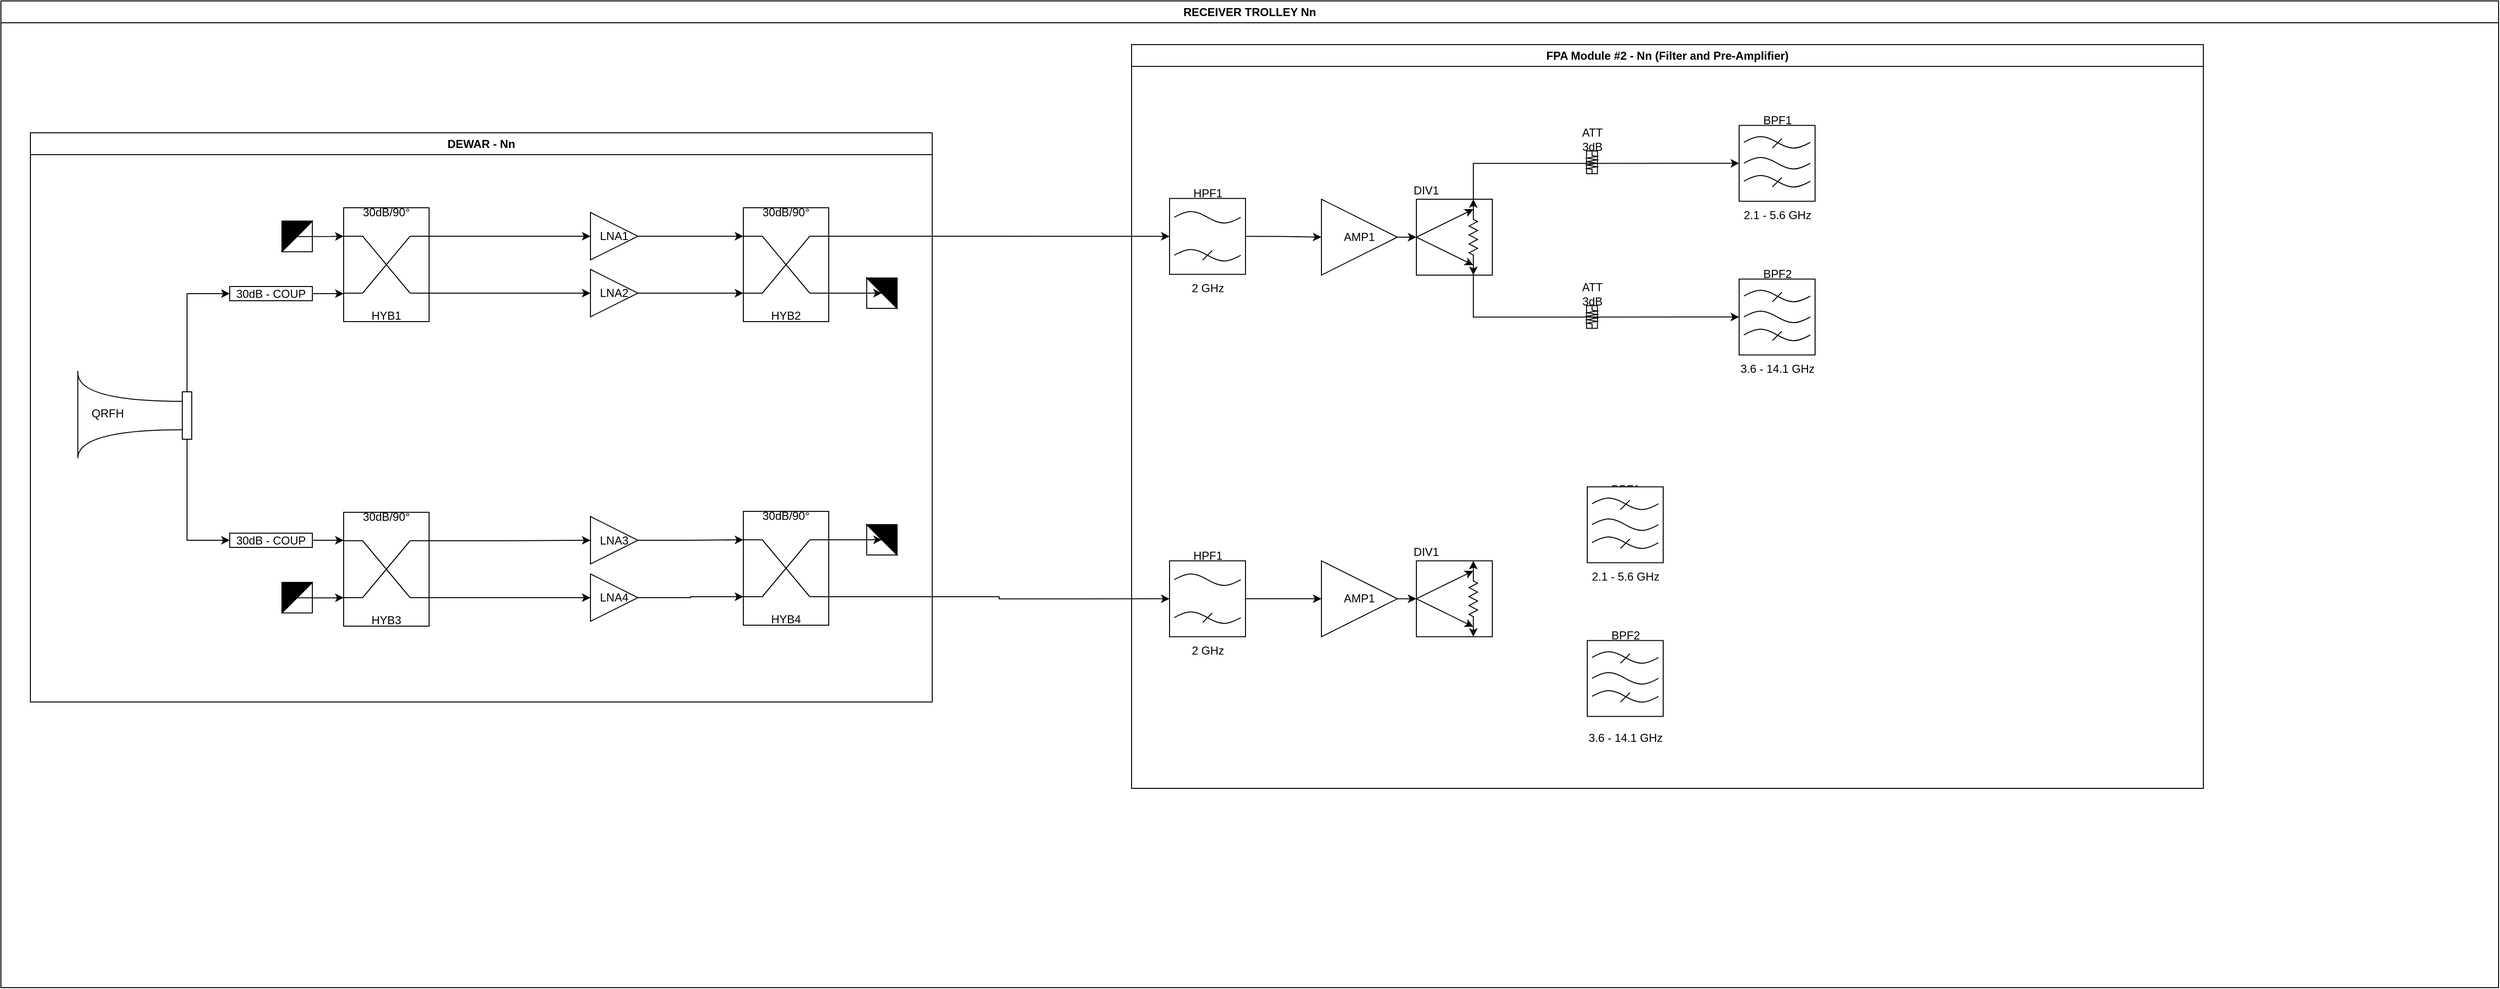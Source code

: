 <mxfile version="28.0.7">
  <diagram name="Page-1" id="T6l5kbxst5cVdcprUycA">
    <mxGraphModel dx="161" dy="920" grid="1" gridSize="10" guides="1" tooltips="1" connect="1" arrows="1" fold="1" page="1" pageScale="1" pageWidth="1169" pageHeight="827" math="0" shadow="0">
      <root>
        <mxCell id="0" />
        <mxCell id="1" parent="0" />
        <mxCell id="nS1J4kpDqC1TfYwu3his-2" value="RECEIVER TROLLEY Nn" style="swimlane;whiteSpace=wrap;html=1;" parent="1" vertex="1">
          <mxGeometry x="1169" width="2631" height="1040" as="geometry" />
        </mxCell>
        <mxCell id="nS1J4kpDqC1TfYwu3his-3" value="DEWAR - Nn" style="swimlane;whiteSpace=wrap;html=1;" parent="nS1J4kpDqC1TfYwu3his-2" vertex="1">
          <mxGeometry x="31" y="139" width="950" height="600" as="geometry" />
        </mxCell>
        <mxCell id="nS1J4kpDqC1TfYwu3his-14" value="" style="group" parent="nS1J4kpDqC1TfYwu3his-3" vertex="1" connectable="0">
          <mxGeometry x="50" y="251" width="120" height="92.0" as="geometry" />
        </mxCell>
        <mxCell id="nS1J4kpDqC1TfYwu3his-5" value="" style="endArrow=none;html=1;rounded=0;edgeStyle=orthogonalEdgeStyle;curved=1;" parent="nS1J4kpDqC1TfYwu3his-14" edge="1">
          <mxGeometry width="50" height="50" relative="1" as="geometry">
            <mxPoint x="110" y="32" as="sourcePoint" />
            <mxPoint y="2" as="targetPoint" />
            <Array as="points">
              <mxPoint y="32" />
            </Array>
          </mxGeometry>
        </mxCell>
        <mxCell id="nS1J4kpDqC1TfYwu3his-9" value="" style="endArrow=none;html=1;rounded=0;edgeStyle=orthogonalEdgeStyle;curved=1;" parent="nS1J4kpDqC1TfYwu3his-14" edge="1">
          <mxGeometry width="50" height="50" relative="1" as="geometry">
            <mxPoint x="110.0" y="62.0" as="sourcePoint" />
            <mxPoint x="4.547e-13" y="92.0" as="targetPoint" />
            <Array as="points">
              <mxPoint x="4.547e-13" y="62.0" />
            </Array>
          </mxGeometry>
        </mxCell>
        <mxCell id="nS1J4kpDqC1TfYwu3his-8" value="" style="rounded=0;whiteSpace=wrap;html=1;" parent="nS1J4kpDqC1TfYwu3his-14" vertex="1">
          <mxGeometry x="110" y="22" width="10" height="50" as="geometry" />
        </mxCell>
        <mxCell id="nS1J4kpDqC1TfYwu3his-7" value="QRFH" style="text;html=1;align=center;verticalAlign=middle;resizable=0;points=[];autosize=1;strokeColor=none;fillColor=none;" parent="nS1J4kpDqC1TfYwu3his-14" vertex="1">
          <mxGeometry x="1" y="30" width="60" height="30" as="geometry" />
        </mxCell>
        <mxCell id="nS1J4kpDqC1TfYwu3his-10" value="" style="endArrow=none;html=1;rounded=0;" parent="nS1J4kpDqC1TfYwu3his-14" edge="1">
          <mxGeometry width="50" height="50" relative="1" as="geometry">
            <mxPoint y="90" as="sourcePoint" />
            <mxPoint as="targetPoint" />
          </mxGeometry>
        </mxCell>
        <mxCell id="nS1J4kpDqC1TfYwu3his-166" style="edgeStyle=orthogonalEdgeStyle;rounded=0;orthogonalLoop=1;jettySize=auto;html=1;exitX=1;exitY=0.5;exitDx=0;exitDy=0;entryX=0;entryY=0.75;entryDx=0;entryDy=0;" parent="nS1J4kpDqC1TfYwu3his-3" source="nS1J4kpDqC1TfYwu3his-71" target="nS1J4kpDqC1TfYwu3his-140" edge="1">
          <mxGeometry relative="1" as="geometry" />
        </mxCell>
        <mxCell id="nS1J4kpDqC1TfYwu3his-71" value="&lt;div&gt;30dB - COUP&lt;/div&gt;" style="rounded=0;whiteSpace=wrap;html=1;" parent="nS1J4kpDqC1TfYwu3his-3" vertex="1">
          <mxGeometry x="210" y="162" width="87" height="15" as="geometry" />
        </mxCell>
        <mxCell id="nS1J4kpDqC1TfYwu3his-168" style="edgeStyle=orthogonalEdgeStyle;rounded=0;orthogonalLoop=1;jettySize=auto;html=1;exitX=1;exitY=0.5;exitDx=0;exitDy=0;entryX=0;entryY=0.25;entryDx=0;entryDy=0;" parent="nS1J4kpDqC1TfYwu3his-3" source="nS1J4kpDqC1TfYwu3his-149" target="nS1J4kpDqC1TfYwu3his-153" edge="1">
          <mxGeometry relative="1" as="geometry" />
        </mxCell>
        <mxCell id="nS1J4kpDqC1TfYwu3his-149" value="&lt;div&gt;30dB - COUP&lt;/div&gt;" style="rounded=0;whiteSpace=wrap;html=1;" parent="nS1J4kpDqC1TfYwu3his-3" vertex="1">
          <mxGeometry x="210" y="422" width="87" height="15" as="geometry" />
        </mxCell>
        <mxCell id="nS1J4kpDqC1TfYwu3his-139" value="" style="group" parent="nS1J4kpDqC1TfYwu3his-3" vertex="1" connectable="0">
          <mxGeometry x="330" y="79" width="90" height="120" as="geometry" />
        </mxCell>
        <mxCell id="nS1J4kpDqC1TfYwu3his-140" value="" style="rounded=0;whiteSpace=wrap;html=1;" parent="nS1J4kpDqC1TfYwu3his-139" vertex="1">
          <mxGeometry width="90" height="120" as="geometry" />
        </mxCell>
        <mxCell id="nS1J4kpDqC1TfYwu3his-141" value="HYB1" style="text;html=1;align=center;verticalAlign=middle;whiteSpace=wrap;rounded=0;" parent="nS1J4kpDqC1TfYwu3his-139" vertex="1">
          <mxGeometry x="15" y="109" width="60" height="10" as="geometry" />
        </mxCell>
        <mxCell id="nS1J4kpDqC1TfYwu3his-142" value="30dB/90°" style="text;html=1;align=center;verticalAlign=middle;whiteSpace=wrap;rounded=0;" parent="nS1J4kpDqC1TfYwu3his-139" vertex="1">
          <mxGeometry x="15" width="60" height="10" as="geometry" />
        </mxCell>
        <mxCell id="nS1J4kpDqC1TfYwu3his-143" value="" style="endArrow=none;html=1;rounded=0;entryX=1;entryY=0.25;entryDx=0;entryDy=0;exitX=0.778;exitY=0.25;exitDx=0;exitDy=0;exitPerimeter=0;" parent="nS1J4kpDqC1TfYwu3his-139" source="nS1J4kpDqC1TfYwu3his-140" target="nS1J4kpDqC1TfYwu3his-140" edge="1">
          <mxGeometry width="50" height="50" relative="1" as="geometry">
            <mxPoint x="10" y="130" as="sourcePoint" />
            <mxPoint x="60" y="80" as="targetPoint" />
          </mxGeometry>
        </mxCell>
        <mxCell id="nS1J4kpDqC1TfYwu3his-144" value="" style="endArrow=none;html=1;rounded=0;entryX=1;entryY=0.25;entryDx=0;entryDy=0;exitX=0.778;exitY=0.25;exitDx=0;exitDy=0;exitPerimeter=0;" parent="nS1J4kpDqC1TfYwu3his-139" edge="1">
          <mxGeometry width="50" height="50" relative="1" as="geometry">
            <mxPoint y="90" as="sourcePoint" />
            <mxPoint x="20" y="90" as="targetPoint" />
          </mxGeometry>
        </mxCell>
        <mxCell id="nS1J4kpDqC1TfYwu3his-145" value="" style="endArrow=none;html=1;rounded=0;entryX=1;entryY=0.25;entryDx=0;entryDy=0;exitX=0.778;exitY=0.25;exitDx=0;exitDy=0;exitPerimeter=0;" parent="nS1J4kpDqC1TfYwu3his-139" edge="1">
          <mxGeometry width="50" height="50" relative="1" as="geometry">
            <mxPoint x="70" y="90" as="sourcePoint" />
            <mxPoint x="90" y="90" as="targetPoint" />
          </mxGeometry>
        </mxCell>
        <mxCell id="nS1J4kpDqC1TfYwu3his-146" value="" style="endArrow=none;html=1;rounded=0;entryX=1;entryY=0.25;entryDx=0;entryDy=0;exitX=0.778;exitY=0.25;exitDx=0;exitDy=0;exitPerimeter=0;" parent="nS1J4kpDqC1TfYwu3his-139" edge="1">
          <mxGeometry width="50" height="50" relative="1" as="geometry">
            <mxPoint y="30" as="sourcePoint" />
            <mxPoint x="20" y="30" as="targetPoint" />
          </mxGeometry>
        </mxCell>
        <mxCell id="nS1J4kpDqC1TfYwu3his-147" value="" style="endArrow=none;html=1;rounded=0;" parent="nS1J4kpDqC1TfYwu3his-139" edge="1">
          <mxGeometry width="50" height="50" relative="1" as="geometry">
            <mxPoint x="20" y="90" as="sourcePoint" />
            <mxPoint x="70" y="30" as="targetPoint" />
          </mxGeometry>
        </mxCell>
        <mxCell id="nS1J4kpDqC1TfYwu3his-148" value="" style="endArrow=none;html=1;rounded=0;" parent="nS1J4kpDqC1TfYwu3his-139" edge="1">
          <mxGeometry width="50" height="50" relative="1" as="geometry">
            <mxPoint x="70" y="90" as="sourcePoint" />
            <mxPoint x="20" y="30" as="targetPoint" />
          </mxGeometry>
        </mxCell>
        <mxCell id="nS1J4kpDqC1TfYwu3his-152" value="" style="group" parent="nS1J4kpDqC1TfYwu3his-3" vertex="1" connectable="0">
          <mxGeometry x="330" y="400" width="90" height="120" as="geometry" />
        </mxCell>
        <mxCell id="nS1J4kpDqC1TfYwu3his-153" value="" style="rounded=0;whiteSpace=wrap;html=1;" parent="nS1J4kpDqC1TfYwu3his-152" vertex="1">
          <mxGeometry width="90" height="120" as="geometry" />
        </mxCell>
        <mxCell id="nS1J4kpDqC1TfYwu3his-154" value="HYB3" style="text;html=1;align=center;verticalAlign=middle;whiteSpace=wrap;rounded=0;" parent="nS1J4kpDqC1TfYwu3his-152" vertex="1">
          <mxGeometry x="15" y="109" width="60" height="10" as="geometry" />
        </mxCell>
        <mxCell id="nS1J4kpDqC1TfYwu3his-155" value="30dB/90°" style="text;html=1;align=center;verticalAlign=middle;whiteSpace=wrap;rounded=0;" parent="nS1J4kpDqC1TfYwu3his-152" vertex="1">
          <mxGeometry x="15" width="60" height="10" as="geometry" />
        </mxCell>
        <mxCell id="nS1J4kpDqC1TfYwu3his-156" value="" style="endArrow=none;html=1;rounded=0;entryX=1;entryY=0.25;entryDx=0;entryDy=0;exitX=0.778;exitY=0.25;exitDx=0;exitDy=0;exitPerimeter=0;" parent="nS1J4kpDqC1TfYwu3his-152" source="nS1J4kpDqC1TfYwu3his-153" target="nS1J4kpDqC1TfYwu3his-153" edge="1">
          <mxGeometry width="50" height="50" relative="1" as="geometry">
            <mxPoint x="10" y="130" as="sourcePoint" />
            <mxPoint x="60" y="80" as="targetPoint" />
          </mxGeometry>
        </mxCell>
        <mxCell id="nS1J4kpDqC1TfYwu3his-157" value="" style="endArrow=none;html=1;rounded=0;entryX=1;entryY=0.25;entryDx=0;entryDy=0;exitX=0.778;exitY=0.25;exitDx=0;exitDy=0;exitPerimeter=0;" parent="nS1J4kpDqC1TfYwu3his-152" edge="1">
          <mxGeometry width="50" height="50" relative="1" as="geometry">
            <mxPoint y="90" as="sourcePoint" />
            <mxPoint x="20" y="90" as="targetPoint" />
          </mxGeometry>
        </mxCell>
        <mxCell id="nS1J4kpDqC1TfYwu3his-158" value="" style="endArrow=none;html=1;rounded=0;entryX=1;entryY=0.25;entryDx=0;entryDy=0;exitX=0.778;exitY=0.25;exitDx=0;exitDy=0;exitPerimeter=0;" parent="nS1J4kpDqC1TfYwu3his-152" edge="1">
          <mxGeometry width="50" height="50" relative="1" as="geometry">
            <mxPoint x="70" y="90" as="sourcePoint" />
            <mxPoint x="90" y="90" as="targetPoint" />
          </mxGeometry>
        </mxCell>
        <mxCell id="nS1J4kpDqC1TfYwu3his-159" value="" style="endArrow=none;html=1;rounded=0;entryX=1;entryY=0.25;entryDx=0;entryDy=0;exitX=0.778;exitY=0.25;exitDx=0;exitDy=0;exitPerimeter=0;" parent="nS1J4kpDqC1TfYwu3his-152" edge="1">
          <mxGeometry width="50" height="50" relative="1" as="geometry">
            <mxPoint y="30" as="sourcePoint" />
            <mxPoint x="20" y="30" as="targetPoint" />
          </mxGeometry>
        </mxCell>
        <mxCell id="nS1J4kpDqC1TfYwu3his-160" value="" style="endArrow=none;html=1;rounded=0;" parent="nS1J4kpDqC1TfYwu3his-152" edge="1">
          <mxGeometry width="50" height="50" relative="1" as="geometry">
            <mxPoint x="20" y="90" as="sourcePoint" />
            <mxPoint x="70" y="30" as="targetPoint" />
          </mxGeometry>
        </mxCell>
        <mxCell id="nS1J4kpDqC1TfYwu3his-161" value="" style="endArrow=none;html=1;rounded=0;" parent="nS1J4kpDqC1TfYwu3his-152" edge="1">
          <mxGeometry width="50" height="50" relative="1" as="geometry">
            <mxPoint x="70" y="90" as="sourcePoint" />
            <mxPoint x="20" y="30" as="targetPoint" />
          </mxGeometry>
        </mxCell>
        <mxCell id="nS1J4kpDqC1TfYwu3his-164" style="edgeStyle=orthogonalEdgeStyle;rounded=0;orthogonalLoop=1;jettySize=auto;html=1;exitX=0.5;exitY=1;exitDx=0;exitDy=0;entryX=0;entryY=0.5;entryDx=0;entryDy=0;" parent="nS1J4kpDqC1TfYwu3his-3" source="nS1J4kpDqC1TfYwu3his-8" target="nS1J4kpDqC1TfYwu3his-149" edge="1">
          <mxGeometry relative="1" as="geometry" />
        </mxCell>
        <mxCell id="nS1J4kpDqC1TfYwu3his-165" style="edgeStyle=orthogonalEdgeStyle;rounded=0;orthogonalLoop=1;jettySize=auto;html=1;exitX=0.5;exitY=0;exitDx=0;exitDy=0;entryX=0;entryY=0.5;entryDx=0;entryDy=0;" parent="nS1J4kpDqC1TfYwu3his-3" source="nS1J4kpDqC1TfYwu3his-8" target="nS1J4kpDqC1TfYwu3his-71" edge="1">
          <mxGeometry relative="1" as="geometry" />
        </mxCell>
        <mxCell id="nS1J4kpDqC1TfYwu3his-198" style="edgeStyle=orthogonalEdgeStyle;rounded=0;orthogonalLoop=1;jettySize=auto;html=1;exitX=1;exitY=0.5;exitDx=0;exitDy=0;entryX=0;entryY=0.25;entryDx=0;entryDy=0;" parent="nS1J4kpDqC1TfYwu3his-3" source="nS1J4kpDqC1TfYwu3his-89" target="nS1J4kpDqC1TfYwu3his-187" edge="1">
          <mxGeometry relative="1" as="geometry" />
        </mxCell>
        <mxCell id="nS1J4kpDqC1TfYwu3his-89" value="LNA3" style="triangle;whiteSpace=wrap;html=1;" parent="nS1J4kpDqC1TfYwu3his-3" vertex="1">
          <mxGeometry x="590" y="404.5" width="50" height="50" as="geometry" />
        </mxCell>
        <mxCell id="nS1J4kpDqC1TfYwu3his-199" style="edgeStyle=orthogonalEdgeStyle;rounded=0;orthogonalLoop=1;jettySize=auto;html=1;exitX=1;exitY=0.5;exitDx=0;exitDy=0;entryX=0;entryY=0.75;entryDx=0;entryDy=0;" parent="nS1J4kpDqC1TfYwu3his-3" source="nS1J4kpDqC1TfYwu3his-90" target="nS1J4kpDqC1TfYwu3his-187" edge="1">
          <mxGeometry relative="1" as="geometry" />
        </mxCell>
        <mxCell id="nS1J4kpDqC1TfYwu3his-90" value="LNA4" style="triangle;whiteSpace=wrap;html=1;" parent="nS1J4kpDqC1TfYwu3his-3" vertex="1">
          <mxGeometry x="590" y="465" width="50" height="50" as="geometry" />
        </mxCell>
        <mxCell id="nS1J4kpDqC1TfYwu3his-196" style="edgeStyle=orthogonalEdgeStyle;rounded=0;orthogonalLoop=1;jettySize=auto;html=1;exitX=1;exitY=0.5;exitDx=0;exitDy=0;entryX=0;entryY=0.25;entryDx=0;entryDy=0;" parent="nS1J4kpDqC1TfYwu3his-3" source="nS1J4kpDqC1TfYwu3his-170" target="nS1J4kpDqC1TfYwu3his-177" edge="1">
          <mxGeometry relative="1" as="geometry" />
        </mxCell>
        <mxCell id="nS1J4kpDqC1TfYwu3his-170" value="LNA1" style="triangle;whiteSpace=wrap;html=1;" parent="nS1J4kpDqC1TfYwu3his-3" vertex="1">
          <mxGeometry x="590" y="84" width="50" height="50" as="geometry" />
        </mxCell>
        <mxCell id="nS1J4kpDqC1TfYwu3his-197" style="edgeStyle=orthogonalEdgeStyle;rounded=0;orthogonalLoop=1;jettySize=auto;html=1;exitX=1;exitY=0.5;exitDx=0;exitDy=0;entryX=0;entryY=0.75;entryDx=0;entryDy=0;" parent="nS1J4kpDqC1TfYwu3his-3" source="nS1J4kpDqC1TfYwu3his-171" target="nS1J4kpDqC1TfYwu3his-177" edge="1">
          <mxGeometry relative="1" as="geometry" />
        </mxCell>
        <mxCell id="nS1J4kpDqC1TfYwu3his-171" value="LNA2" style="triangle;whiteSpace=wrap;html=1;" parent="nS1J4kpDqC1TfYwu3his-3" vertex="1">
          <mxGeometry x="590" y="144" width="50" height="50" as="geometry" />
        </mxCell>
        <mxCell id="nS1J4kpDqC1TfYwu3his-172" style="edgeStyle=orthogonalEdgeStyle;rounded=0;orthogonalLoop=1;jettySize=auto;html=1;exitX=1;exitY=0.25;exitDx=0;exitDy=0;entryX=0;entryY=0.5;entryDx=0;entryDy=0;" parent="nS1J4kpDqC1TfYwu3his-3" source="nS1J4kpDqC1TfYwu3his-140" target="nS1J4kpDqC1TfYwu3his-170" edge="1">
          <mxGeometry relative="1" as="geometry" />
        </mxCell>
        <mxCell id="nS1J4kpDqC1TfYwu3his-173" style="edgeStyle=orthogonalEdgeStyle;rounded=0;orthogonalLoop=1;jettySize=auto;html=1;exitX=1;exitY=0.75;exitDx=0;exitDy=0;entryX=0;entryY=0.5;entryDx=0;entryDy=0;" parent="nS1J4kpDqC1TfYwu3his-3" source="nS1J4kpDqC1TfYwu3his-140" target="nS1J4kpDqC1TfYwu3his-171" edge="1">
          <mxGeometry relative="1" as="geometry" />
        </mxCell>
        <mxCell id="nS1J4kpDqC1TfYwu3his-174" style="edgeStyle=orthogonalEdgeStyle;rounded=0;orthogonalLoop=1;jettySize=auto;html=1;exitX=1;exitY=0.25;exitDx=0;exitDy=0;entryX=0;entryY=0.5;entryDx=0;entryDy=0;" parent="nS1J4kpDqC1TfYwu3his-3" source="nS1J4kpDqC1TfYwu3his-153" target="nS1J4kpDqC1TfYwu3his-89" edge="1">
          <mxGeometry relative="1" as="geometry" />
        </mxCell>
        <mxCell id="nS1J4kpDqC1TfYwu3his-175" style="edgeStyle=orthogonalEdgeStyle;rounded=0;orthogonalLoop=1;jettySize=auto;html=1;exitX=1;exitY=0.75;exitDx=0;exitDy=0;entryX=0;entryY=0.5;entryDx=0;entryDy=0;" parent="nS1J4kpDqC1TfYwu3his-3" source="nS1J4kpDqC1TfYwu3his-153" target="nS1J4kpDqC1TfYwu3his-90" edge="1">
          <mxGeometry relative="1" as="geometry" />
        </mxCell>
        <mxCell id="nS1J4kpDqC1TfYwu3his-176" value="" style="group" parent="nS1J4kpDqC1TfYwu3his-3" vertex="1" connectable="0">
          <mxGeometry x="751" y="79" width="90" height="120" as="geometry" />
        </mxCell>
        <mxCell id="nS1J4kpDqC1TfYwu3his-177" value="" style="rounded=0;whiteSpace=wrap;html=1;" parent="nS1J4kpDqC1TfYwu3his-176" vertex="1">
          <mxGeometry width="90" height="120" as="geometry" />
        </mxCell>
        <mxCell id="nS1J4kpDqC1TfYwu3his-178" value="HYB2" style="text;html=1;align=center;verticalAlign=middle;whiteSpace=wrap;rounded=0;" parent="nS1J4kpDqC1TfYwu3his-176" vertex="1">
          <mxGeometry x="15" y="109" width="60" height="10" as="geometry" />
        </mxCell>
        <mxCell id="nS1J4kpDqC1TfYwu3his-179" value="30dB/90°" style="text;html=1;align=center;verticalAlign=middle;whiteSpace=wrap;rounded=0;" parent="nS1J4kpDqC1TfYwu3his-176" vertex="1">
          <mxGeometry x="15" width="60" height="10" as="geometry" />
        </mxCell>
        <mxCell id="nS1J4kpDqC1TfYwu3his-180" value="" style="endArrow=none;html=1;rounded=0;entryX=1;entryY=0.25;entryDx=0;entryDy=0;exitX=0.778;exitY=0.25;exitDx=0;exitDy=0;exitPerimeter=0;" parent="nS1J4kpDqC1TfYwu3his-176" source="nS1J4kpDqC1TfYwu3his-177" target="nS1J4kpDqC1TfYwu3his-177" edge="1">
          <mxGeometry width="50" height="50" relative="1" as="geometry">
            <mxPoint x="10" y="130" as="sourcePoint" />
            <mxPoint x="60" y="80" as="targetPoint" />
          </mxGeometry>
        </mxCell>
        <mxCell id="nS1J4kpDqC1TfYwu3his-181" value="" style="endArrow=none;html=1;rounded=0;entryX=1;entryY=0.25;entryDx=0;entryDy=0;exitX=0.778;exitY=0.25;exitDx=0;exitDy=0;exitPerimeter=0;" parent="nS1J4kpDqC1TfYwu3his-176" edge="1">
          <mxGeometry width="50" height="50" relative="1" as="geometry">
            <mxPoint y="90" as="sourcePoint" />
            <mxPoint x="20" y="90" as="targetPoint" />
          </mxGeometry>
        </mxCell>
        <mxCell id="nS1J4kpDqC1TfYwu3his-182" value="" style="endArrow=none;html=1;rounded=0;entryX=1;entryY=0.25;entryDx=0;entryDy=0;exitX=0.778;exitY=0.25;exitDx=0;exitDy=0;exitPerimeter=0;" parent="nS1J4kpDqC1TfYwu3his-176" edge="1">
          <mxGeometry width="50" height="50" relative="1" as="geometry">
            <mxPoint x="70" y="90" as="sourcePoint" />
            <mxPoint x="90" y="90" as="targetPoint" />
          </mxGeometry>
        </mxCell>
        <mxCell id="nS1J4kpDqC1TfYwu3his-183" value="" style="endArrow=none;html=1;rounded=0;entryX=1;entryY=0.25;entryDx=0;entryDy=0;exitX=0.778;exitY=0.25;exitDx=0;exitDy=0;exitPerimeter=0;" parent="nS1J4kpDqC1TfYwu3his-176" edge="1">
          <mxGeometry width="50" height="50" relative="1" as="geometry">
            <mxPoint y="30" as="sourcePoint" />
            <mxPoint x="20" y="30" as="targetPoint" />
          </mxGeometry>
        </mxCell>
        <mxCell id="nS1J4kpDqC1TfYwu3his-184" value="" style="endArrow=none;html=1;rounded=0;" parent="nS1J4kpDqC1TfYwu3his-176" edge="1">
          <mxGeometry width="50" height="50" relative="1" as="geometry">
            <mxPoint x="20" y="90" as="sourcePoint" />
            <mxPoint x="70" y="30" as="targetPoint" />
          </mxGeometry>
        </mxCell>
        <mxCell id="nS1J4kpDqC1TfYwu3his-185" value="" style="endArrow=none;html=1;rounded=0;" parent="nS1J4kpDqC1TfYwu3his-176" edge="1">
          <mxGeometry width="50" height="50" relative="1" as="geometry">
            <mxPoint x="70" y="90" as="sourcePoint" />
            <mxPoint x="20" y="30" as="targetPoint" />
          </mxGeometry>
        </mxCell>
        <mxCell id="nS1J4kpDqC1TfYwu3his-186" value="" style="group" parent="nS1J4kpDqC1TfYwu3his-3" vertex="1" connectable="0">
          <mxGeometry x="751" y="399" width="90" height="120" as="geometry" />
        </mxCell>
        <mxCell id="nS1J4kpDqC1TfYwu3his-187" value="" style="rounded=0;whiteSpace=wrap;html=1;" parent="nS1J4kpDqC1TfYwu3his-186" vertex="1">
          <mxGeometry width="90" height="120" as="geometry" />
        </mxCell>
        <mxCell id="nS1J4kpDqC1TfYwu3his-188" value="HYB4" style="text;html=1;align=center;verticalAlign=middle;whiteSpace=wrap;rounded=0;" parent="nS1J4kpDqC1TfYwu3his-186" vertex="1">
          <mxGeometry x="15" y="109" width="60" height="10" as="geometry" />
        </mxCell>
        <mxCell id="nS1J4kpDqC1TfYwu3his-189" value="30dB/90°" style="text;html=1;align=center;verticalAlign=middle;whiteSpace=wrap;rounded=0;" parent="nS1J4kpDqC1TfYwu3his-186" vertex="1">
          <mxGeometry x="15" width="60" height="10" as="geometry" />
        </mxCell>
        <mxCell id="nS1J4kpDqC1TfYwu3his-190" value="" style="endArrow=none;html=1;rounded=0;entryX=1;entryY=0.25;entryDx=0;entryDy=0;exitX=0.778;exitY=0.25;exitDx=0;exitDy=0;exitPerimeter=0;" parent="nS1J4kpDqC1TfYwu3his-186" source="nS1J4kpDqC1TfYwu3his-187" target="nS1J4kpDqC1TfYwu3his-187" edge="1">
          <mxGeometry width="50" height="50" relative="1" as="geometry">
            <mxPoint x="10" y="130" as="sourcePoint" />
            <mxPoint x="60" y="80" as="targetPoint" />
          </mxGeometry>
        </mxCell>
        <mxCell id="nS1J4kpDqC1TfYwu3his-191" value="" style="endArrow=none;html=1;rounded=0;entryX=1;entryY=0.25;entryDx=0;entryDy=0;exitX=0.778;exitY=0.25;exitDx=0;exitDy=0;exitPerimeter=0;" parent="nS1J4kpDqC1TfYwu3his-186" edge="1">
          <mxGeometry width="50" height="50" relative="1" as="geometry">
            <mxPoint y="90" as="sourcePoint" />
            <mxPoint x="20" y="90" as="targetPoint" />
          </mxGeometry>
        </mxCell>
        <mxCell id="nS1J4kpDqC1TfYwu3his-192" value="" style="endArrow=none;html=1;rounded=0;entryX=1;entryY=0.25;entryDx=0;entryDy=0;exitX=0.778;exitY=0.25;exitDx=0;exitDy=0;exitPerimeter=0;" parent="nS1J4kpDqC1TfYwu3his-186" edge="1">
          <mxGeometry width="50" height="50" relative="1" as="geometry">
            <mxPoint x="70" y="90" as="sourcePoint" />
            <mxPoint x="90" y="90" as="targetPoint" />
          </mxGeometry>
        </mxCell>
        <mxCell id="nS1J4kpDqC1TfYwu3his-193" value="" style="endArrow=none;html=1;rounded=0;entryX=1;entryY=0.25;entryDx=0;entryDy=0;exitX=0.778;exitY=0.25;exitDx=0;exitDy=0;exitPerimeter=0;" parent="nS1J4kpDqC1TfYwu3his-186" edge="1">
          <mxGeometry width="50" height="50" relative="1" as="geometry">
            <mxPoint y="30" as="sourcePoint" />
            <mxPoint x="20" y="30" as="targetPoint" />
          </mxGeometry>
        </mxCell>
        <mxCell id="nS1J4kpDqC1TfYwu3his-194" value="" style="endArrow=none;html=1;rounded=0;" parent="nS1J4kpDqC1TfYwu3his-186" edge="1">
          <mxGeometry width="50" height="50" relative="1" as="geometry">
            <mxPoint x="20" y="90" as="sourcePoint" />
            <mxPoint x="70" y="30" as="targetPoint" />
          </mxGeometry>
        </mxCell>
        <mxCell id="nS1J4kpDqC1TfYwu3his-195" value="" style="endArrow=none;html=1;rounded=0;" parent="nS1J4kpDqC1TfYwu3his-186" edge="1">
          <mxGeometry width="50" height="50" relative="1" as="geometry">
            <mxPoint x="70" y="90" as="sourcePoint" />
            <mxPoint x="20" y="30" as="targetPoint" />
          </mxGeometry>
        </mxCell>
        <mxCell id="LSLsZw_QZ4k8bXDVp2Ia-5" value="" style="group" vertex="1" connectable="0" parent="nS1J4kpDqC1TfYwu3his-3">
          <mxGeometry x="265" y="93" width="32" height="32.33" as="geometry" />
        </mxCell>
        <mxCell id="LSLsZw_QZ4k8bXDVp2Ia-6" value="" style="verticalLabelPosition=bottom;verticalAlign=top;html=1;shape=mxgraph.basic.orthogonal_triangle;rotation=-90;fillStyle=solid;fillColor=light-dark(#FFFFFF,#FFFFFF);" vertex="1" parent="LSLsZw_QZ4k8bXDVp2Ia-5">
          <mxGeometry y="0.33" width="32" height="32" as="geometry" />
        </mxCell>
        <mxCell id="LSLsZw_QZ4k8bXDVp2Ia-7" value="" style="verticalLabelPosition=bottom;verticalAlign=top;html=1;shape=mxgraph.basic.orthogonal_triangle;flipH=1;flipV=1;rotation=-90;fillStyle=solid;fillColor=light-dark(#000000,#000000);" vertex="1" parent="LSLsZw_QZ4k8bXDVp2Ia-5">
          <mxGeometry width="32" height="32" as="geometry" />
        </mxCell>
        <mxCell id="LSLsZw_QZ4k8bXDVp2Ia-10" style="edgeStyle=orthogonalEdgeStyle;rounded=0;orthogonalLoop=1;jettySize=auto;html=1;exitX=0.5;exitY=0.5;exitDx=0;exitDy=0;exitPerimeter=0;entryX=0;entryY=0.25;entryDx=0;entryDy=0;" edge="1" parent="nS1J4kpDqC1TfYwu3his-3" source="LSLsZw_QZ4k8bXDVp2Ia-6" target="nS1J4kpDqC1TfYwu3his-140">
          <mxGeometry relative="1" as="geometry" />
        </mxCell>
        <mxCell id="LSLsZw_QZ4k8bXDVp2Ia-11" value="" style="group" vertex="1" connectable="0" parent="nS1J4kpDqC1TfYwu3his-3">
          <mxGeometry x="265" y="473.84" width="32" height="32.33" as="geometry" />
        </mxCell>
        <mxCell id="LSLsZw_QZ4k8bXDVp2Ia-12" value="" style="verticalLabelPosition=bottom;verticalAlign=top;html=1;shape=mxgraph.basic.orthogonal_triangle;rotation=-90;fillStyle=solid;fillColor=light-dark(#FFFFFF,#FFFFFF);" vertex="1" parent="LSLsZw_QZ4k8bXDVp2Ia-11">
          <mxGeometry y="0.33" width="32" height="32" as="geometry" />
        </mxCell>
        <mxCell id="LSLsZw_QZ4k8bXDVp2Ia-13" value="" style="verticalLabelPosition=bottom;verticalAlign=top;html=1;shape=mxgraph.basic.orthogonal_triangle;flipH=1;flipV=1;rotation=-90;fillStyle=solid;fillColor=light-dark(#000000,#000000);" vertex="1" parent="LSLsZw_QZ4k8bXDVp2Ia-11">
          <mxGeometry width="32" height="32" as="geometry" />
        </mxCell>
        <mxCell id="LSLsZw_QZ4k8bXDVp2Ia-14" style="edgeStyle=orthogonalEdgeStyle;rounded=0;orthogonalLoop=1;jettySize=auto;html=1;exitX=0.5;exitY=0.5;exitDx=0;exitDy=0;exitPerimeter=0;entryX=0;entryY=0.75;entryDx=0;entryDy=0;" edge="1" parent="nS1J4kpDqC1TfYwu3his-3" source="LSLsZw_QZ4k8bXDVp2Ia-12" target="nS1J4kpDqC1TfYwu3his-153">
          <mxGeometry relative="1" as="geometry" />
        </mxCell>
        <mxCell id="LSLsZw_QZ4k8bXDVp2Ia-15" value="" style="group;rotation=90;" vertex="1" connectable="0" parent="nS1J4kpDqC1TfYwu3his-3">
          <mxGeometry x="881" y="153" width="32" height="32.33" as="geometry" />
        </mxCell>
        <mxCell id="LSLsZw_QZ4k8bXDVp2Ia-16" value="" style="verticalLabelPosition=bottom;verticalAlign=top;html=1;shape=mxgraph.basic.orthogonal_triangle;rotation=0;fillStyle=solid;fillColor=light-dark(#FFFFFF,#FFFFFF);" vertex="1" parent="LSLsZw_QZ4k8bXDVp2Ia-15">
          <mxGeometry width="32" height="32" as="geometry" />
        </mxCell>
        <mxCell id="LSLsZw_QZ4k8bXDVp2Ia-17" value="" style="verticalLabelPosition=bottom;verticalAlign=top;html=1;shape=mxgraph.basic.orthogonal_triangle;flipH=1;flipV=1;rotation=0;fillStyle=solid;fillColor=light-dark(#000000,#000000);" vertex="1" parent="LSLsZw_QZ4k8bXDVp2Ia-15">
          <mxGeometry width="32" height="32" as="geometry" />
        </mxCell>
        <mxCell id="LSLsZw_QZ4k8bXDVp2Ia-18" value="" style="group;rotation=90;" vertex="1" connectable="0" parent="nS1J4kpDqC1TfYwu3his-3">
          <mxGeometry x="881" y="413" width="32" height="32.33" as="geometry" />
        </mxCell>
        <mxCell id="LSLsZw_QZ4k8bXDVp2Ia-19" value="" style="verticalLabelPosition=bottom;verticalAlign=top;html=1;shape=mxgraph.basic.orthogonal_triangle;rotation=0;fillStyle=solid;fillColor=light-dark(#FFFFFF,#FFFFFF);" vertex="1" parent="LSLsZw_QZ4k8bXDVp2Ia-18">
          <mxGeometry width="32" height="32" as="geometry" />
        </mxCell>
        <mxCell id="LSLsZw_QZ4k8bXDVp2Ia-20" value="" style="verticalLabelPosition=bottom;verticalAlign=top;html=1;shape=mxgraph.basic.orthogonal_triangle;flipH=1;flipV=1;rotation=0;fillStyle=solid;fillColor=light-dark(#000000,#000000);" vertex="1" parent="LSLsZw_QZ4k8bXDVp2Ia-18">
          <mxGeometry width="32" height="32" as="geometry" />
        </mxCell>
        <mxCell id="LSLsZw_QZ4k8bXDVp2Ia-21" style="edgeStyle=orthogonalEdgeStyle;rounded=0;orthogonalLoop=1;jettySize=auto;html=1;exitX=1;exitY=0.25;exitDx=0;exitDy=0;entryX=0.5;entryY=0.5;entryDx=0;entryDy=0;entryPerimeter=0;" edge="1" parent="nS1J4kpDqC1TfYwu3his-3" source="nS1J4kpDqC1TfYwu3his-187" target="LSLsZw_QZ4k8bXDVp2Ia-19">
          <mxGeometry relative="1" as="geometry" />
        </mxCell>
        <mxCell id="LSLsZw_QZ4k8bXDVp2Ia-22" style="edgeStyle=orthogonalEdgeStyle;rounded=0;orthogonalLoop=1;jettySize=auto;html=1;exitX=1;exitY=0.75;exitDx=0;exitDy=0;entryX=0.5;entryY=0.5;entryDx=0;entryDy=0;entryPerimeter=0;" edge="1" parent="nS1J4kpDqC1TfYwu3his-3" source="nS1J4kpDqC1TfYwu3his-177" target="LSLsZw_QZ4k8bXDVp2Ia-16">
          <mxGeometry relative="1" as="geometry" />
        </mxCell>
        <mxCell id="nS1J4kpDqC1TfYwu3his-257" value="FPA Module #2 - Nn (Filter and Pre-Amplifier)" style="swimlane;whiteSpace=wrap;html=1;" parent="nS1J4kpDqC1TfYwu3his-2" vertex="1">
          <mxGeometry x="1191" y="46" width="1129" height="784" as="geometry" />
        </mxCell>
        <mxCell id="nS1J4kpDqC1TfYwu3his-266" value="" style="group" parent="nS1J4kpDqC1TfYwu3his-257" vertex="1" connectable="0">
          <mxGeometry x="40" y="524" width="80" height="130" as="geometry" />
        </mxCell>
        <mxCell id="nS1J4kpDqC1TfYwu3his-267" value="" style="group" parent="nS1J4kpDqC1TfYwu3his-266" vertex="1" connectable="0">
          <mxGeometry y="20.18" width="80" height="80" as="geometry" />
        </mxCell>
        <mxCell id="nS1J4kpDqC1TfYwu3his-268" value="" style="whiteSpace=wrap;html=1;aspect=fixed;" parent="nS1J4kpDqC1TfYwu3his-267" vertex="1">
          <mxGeometry width="80" height="80" as="geometry" />
        </mxCell>
        <mxCell id="nS1J4kpDqC1TfYwu3his-269" value="" style="pointerEvents=1;verticalLabelPosition=bottom;shadow=0;dashed=0;align=center;html=1;verticalAlign=top;shape=mxgraph.electrical.waveforms.sine_wave;" parent="nS1J4kpDqC1TfYwu3his-267" vertex="1">
          <mxGeometry x="5" y="11.82" width="70" height="16.18" as="geometry" />
        </mxCell>
        <mxCell id="nS1J4kpDqC1TfYwu3his-270" value="" style="pointerEvents=1;verticalLabelPosition=bottom;shadow=0;dashed=0;align=center;html=1;verticalAlign=top;shape=mxgraph.electrical.waveforms.sine_wave;" parent="nS1J4kpDqC1TfYwu3his-267" vertex="1">
          <mxGeometry x="5" y="51.82" width="70" height="16.18" as="geometry" />
        </mxCell>
        <mxCell id="nS1J4kpDqC1TfYwu3his-271" value="" style="endArrow=none;html=1;rounded=0;" parent="nS1J4kpDqC1TfYwu3his-267" edge="1">
          <mxGeometry width="50" height="50" relative="1" as="geometry">
            <mxPoint x="35" y="64.91" as="sourcePoint" />
            <mxPoint x="45" y="54.91" as="targetPoint" />
          </mxGeometry>
        </mxCell>
        <mxCell id="nS1J4kpDqC1TfYwu3his-272" value="2 GHz" style="text;html=1;align=center;verticalAlign=middle;resizable=0;points=[];autosize=1;strokeColor=none;fillColor=none;" parent="nS1J4kpDqC1TfYwu3his-266" vertex="1">
          <mxGeometry x="10" y="100" width="60" height="30" as="geometry" />
        </mxCell>
        <mxCell id="nS1J4kpDqC1TfYwu3his-273" value="HPF1" style="text;html=1;align=center;verticalAlign=middle;resizable=0;points=[];autosize=1;strokeColor=none;fillColor=none;" parent="nS1J4kpDqC1TfYwu3his-266" vertex="1">
          <mxGeometry x="15" width="50" height="30" as="geometry" />
        </mxCell>
        <mxCell id="nS1J4kpDqC1TfYwu3his-314" style="edgeStyle=orthogonalEdgeStyle;rounded=0;orthogonalLoop=1;jettySize=auto;html=1;exitX=1;exitY=0.5;exitDx=0;exitDy=0;entryX=0;entryY=0.5;entryDx=0;entryDy=0;" parent="nS1J4kpDqC1TfYwu3his-257" source="nS1J4kpDqC1TfYwu3his-294" target="nS1J4kpDqC1TfYwu3his-299" edge="1">
          <mxGeometry relative="1" as="geometry" />
        </mxCell>
        <mxCell id="nS1J4kpDqC1TfYwu3his-294" value="AMP1" style="triangle;whiteSpace=wrap;html=1;" parent="nS1J4kpDqC1TfYwu3his-257" vertex="1">
          <mxGeometry x="200" y="163" width="80" height="80" as="geometry" />
        </mxCell>
        <mxCell id="nS1J4kpDqC1TfYwu3his-315" style="edgeStyle=orthogonalEdgeStyle;rounded=0;orthogonalLoop=1;jettySize=auto;html=1;exitX=1;exitY=0.5;exitDx=0;exitDy=0;entryX=0;entryY=0.5;entryDx=0;entryDy=0;" parent="nS1J4kpDqC1TfYwu3his-257" source="nS1J4kpDqC1TfYwu3his-296" target="nS1J4kpDqC1TfYwu3his-307" edge="1">
          <mxGeometry relative="1" as="geometry" />
        </mxCell>
        <mxCell id="nS1J4kpDqC1TfYwu3his-296" value="AMP1" style="triangle;whiteSpace=wrap;html=1;" parent="nS1J4kpDqC1TfYwu3his-257" vertex="1">
          <mxGeometry x="200" y="544.18" width="80" height="80" as="geometry" />
        </mxCell>
        <mxCell id="nS1J4kpDqC1TfYwu3his-297" style="edgeStyle=orthogonalEdgeStyle;rounded=0;orthogonalLoop=1;jettySize=auto;html=1;exitX=1;exitY=0.5;exitDx=0;exitDy=0;entryX=0;entryY=0.5;entryDx=0;entryDy=0;" parent="nS1J4kpDqC1TfYwu3his-257" source="nS1J4kpDqC1TfYwu3his-268" target="nS1J4kpDqC1TfYwu3his-296" edge="1">
          <mxGeometry relative="1" as="geometry" />
        </mxCell>
        <mxCell id="nS1J4kpDqC1TfYwu3his-298" value="" style="group" parent="nS1J4kpDqC1TfYwu3his-257" vertex="1" connectable="0">
          <mxGeometry x="290" y="139" width="90" height="104" as="geometry" />
        </mxCell>
        <mxCell id="nS1J4kpDqC1TfYwu3his-299" value="" style="whiteSpace=wrap;html=1;aspect=fixed;fillColor=none;" parent="nS1J4kpDqC1TfYwu3his-298" vertex="1">
          <mxGeometry x="10" y="24" width="80" height="80" as="geometry" />
        </mxCell>
        <mxCell id="nS1J4kpDqC1TfYwu3his-300" style="edgeStyle=orthogonalEdgeStyle;rounded=0;orthogonalLoop=1;jettySize=auto;html=1;exitX=0;exitY=0.5;exitDx=0;exitDy=0;exitPerimeter=0;entryX=0.75;entryY=0;entryDx=0;entryDy=0;" parent="nS1J4kpDqC1TfYwu3his-298" source="nS1J4kpDqC1TfYwu3his-302" target="nS1J4kpDqC1TfYwu3his-299" edge="1">
          <mxGeometry relative="1" as="geometry" />
        </mxCell>
        <mxCell id="nS1J4kpDqC1TfYwu3his-301" style="edgeStyle=orthogonalEdgeStyle;rounded=0;orthogonalLoop=1;jettySize=auto;html=1;exitX=1;exitY=0.5;exitDx=0;exitDy=0;exitPerimeter=0;entryX=0.75;entryY=1;entryDx=0;entryDy=0;" parent="nS1J4kpDqC1TfYwu3his-298" source="nS1J4kpDqC1TfYwu3his-302" target="nS1J4kpDqC1TfYwu3his-299" edge="1">
          <mxGeometry relative="1" as="geometry" />
        </mxCell>
        <mxCell id="nS1J4kpDqC1TfYwu3his-302" value="" style="pointerEvents=1;verticalLabelPosition=bottom;shadow=0;dashed=0;align=center;html=1;verticalAlign=top;shape=mxgraph.electrical.resistors.resistor_2;rotation=90;" parent="nS1J4kpDqC1TfYwu3his-298" vertex="1">
          <mxGeometry x="40.57" y="59.5" width="58.87" height="9" as="geometry" />
        </mxCell>
        <mxCell id="nS1J4kpDqC1TfYwu3his-303" value="" style="endArrow=classic;html=1;rounded=0;exitX=0;exitY=0.5;exitDx=0;exitDy=0;entryX=0;entryY=0.5;entryDx=0;entryDy=0;entryPerimeter=0;" parent="nS1J4kpDqC1TfYwu3his-298" source="nS1J4kpDqC1TfYwu3his-299" target="nS1J4kpDqC1TfYwu3his-302" edge="1">
          <mxGeometry width="50" height="50" relative="1" as="geometry">
            <mxPoint x="2" y="74" as="sourcePoint" />
            <mxPoint x="52" y="24" as="targetPoint" />
          </mxGeometry>
        </mxCell>
        <mxCell id="nS1J4kpDqC1TfYwu3his-304" value="" style="endArrow=classic;html=1;rounded=0;exitX=0;exitY=0.5;exitDx=0;exitDy=0;entryX=1;entryY=0.5;entryDx=0;entryDy=0;entryPerimeter=0;" parent="nS1J4kpDqC1TfYwu3his-298" source="nS1J4kpDqC1TfYwu3his-299" target="nS1J4kpDqC1TfYwu3his-302" edge="1">
          <mxGeometry width="50" height="50" relative="1" as="geometry">
            <mxPoint x="20" y="74" as="sourcePoint" />
            <mxPoint x="80" y="45" as="targetPoint" />
          </mxGeometry>
        </mxCell>
        <mxCell id="nS1J4kpDqC1TfYwu3his-305" value="DIV1" style="text;html=1;align=center;verticalAlign=middle;resizable=0;points=[];autosize=1;strokeColor=none;fillColor=none;" parent="nS1J4kpDqC1TfYwu3his-298" vertex="1">
          <mxGeometry x="-5" width="50" height="30" as="geometry" />
        </mxCell>
        <mxCell id="nS1J4kpDqC1TfYwu3his-306" value="" style="group" parent="nS1J4kpDqC1TfYwu3his-257" vertex="1" connectable="0">
          <mxGeometry x="290" y="520.18" width="90" height="104" as="geometry" />
        </mxCell>
        <mxCell id="nS1J4kpDqC1TfYwu3his-307" value="" style="whiteSpace=wrap;html=1;aspect=fixed;fillColor=none;" parent="nS1J4kpDqC1TfYwu3his-306" vertex="1">
          <mxGeometry x="10" y="24" width="80" height="80" as="geometry" />
        </mxCell>
        <mxCell id="nS1J4kpDqC1TfYwu3his-308" style="edgeStyle=orthogonalEdgeStyle;rounded=0;orthogonalLoop=1;jettySize=auto;html=1;exitX=0;exitY=0.5;exitDx=0;exitDy=0;exitPerimeter=0;entryX=0.75;entryY=0;entryDx=0;entryDy=0;" parent="nS1J4kpDqC1TfYwu3his-306" source="nS1J4kpDqC1TfYwu3his-310" target="nS1J4kpDqC1TfYwu3his-307" edge="1">
          <mxGeometry relative="1" as="geometry" />
        </mxCell>
        <mxCell id="nS1J4kpDqC1TfYwu3his-309" style="edgeStyle=orthogonalEdgeStyle;rounded=0;orthogonalLoop=1;jettySize=auto;html=1;exitX=1;exitY=0.5;exitDx=0;exitDy=0;exitPerimeter=0;entryX=0.75;entryY=1;entryDx=0;entryDy=0;" parent="nS1J4kpDqC1TfYwu3his-306" source="nS1J4kpDqC1TfYwu3his-310" target="nS1J4kpDqC1TfYwu3his-307" edge="1">
          <mxGeometry relative="1" as="geometry" />
        </mxCell>
        <mxCell id="nS1J4kpDqC1TfYwu3his-310" value="" style="pointerEvents=1;verticalLabelPosition=bottom;shadow=0;dashed=0;align=center;html=1;verticalAlign=top;shape=mxgraph.electrical.resistors.resistor_2;rotation=90;" parent="nS1J4kpDqC1TfYwu3his-306" vertex="1">
          <mxGeometry x="40.57" y="59.5" width="58.87" height="9" as="geometry" />
        </mxCell>
        <mxCell id="nS1J4kpDqC1TfYwu3his-311" value="" style="endArrow=classic;html=1;rounded=0;exitX=0;exitY=0.5;exitDx=0;exitDy=0;entryX=0;entryY=0.5;entryDx=0;entryDy=0;entryPerimeter=0;" parent="nS1J4kpDqC1TfYwu3his-306" source="nS1J4kpDqC1TfYwu3his-307" target="nS1J4kpDqC1TfYwu3his-310" edge="1">
          <mxGeometry width="50" height="50" relative="1" as="geometry">
            <mxPoint x="2" y="74" as="sourcePoint" />
            <mxPoint x="52" y="24" as="targetPoint" />
          </mxGeometry>
        </mxCell>
        <mxCell id="nS1J4kpDqC1TfYwu3his-312" value="" style="endArrow=classic;html=1;rounded=0;exitX=0;exitY=0.5;exitDx=0;exitDy=0;entryX=1;entryY=0.5;entryDx=0;entryDy=0;entryPerimeter=0;" parent="nS1J4kpDqC1TfYwu3his-306" source="nS1J4kpDqC1TfYwu3his-307" target="nS1J4kpDqC1TfYwu3his-310" edge="1">
          <mxGeometry width="50" height="50" relative="1" as="geometry">
            <mxPoint x="20" y="74" as="sourcePoint" />
            <mxPoint x="80" y="45" as="targetPoint" />
          </mxGeometry>
        </mxCell>
        <mxCell id="nS1J4kpDqC1TfYwu3his-313" value="DIV1" style="text;html=1;align=center;verticalAlign=middle;resizable=0;points=[];autosize=1;strokeColor=none;fillColor=none;" parent="nS1J4kpDqC1TfYwu3his-306" vertex="1">
          <mxGeometry x="-5" width="50" height="30" as="geometry" />
        </mxCell>
        <mxCell id="nS1J4kpDqC1TfYwu3his-322" value="" style="group" parent="nS1J4kpDqC1TfYwu3his-257" vertex="1" connectable="0">
          <mxGeometry x="460" y="80" width="50" height="61.25" as="geometry" />
        </mxCell>
        <mxCell id="nS1J4kpDqC1TfYwu3his-319" value="" style="group" parent="nS1J4kpDqC1TfYwu3his-322" vertex="1" connectable="0">
          <mxGeometry x="21.01" y="27" width="7.99" height="34.25" as="geometry" />
        </mxCell>
        <mxCell id="nS1J4kpDqC1TfYwu3his-318" value="" style="rounded=0;whiteSpace=wrap;html=1;rotation=90;" parent="nS1J4kpDqC1TfYwu3his-319" vertex="1">
          <mxGeometry x="-7.961" y="11.403" width="23.913" height="11.444" as="geometry" />
        </mxCell>
        <mxCell id="nS1J4kpDqC1TfYwu3his-316" value="" style="pointerEvents=1;verticalLabelPosition=bottom;shadow=0;dashed=0;align=center;html=1;verticalAlign=top;shape=mxgraph.electrical.resistors.resistor_2;rotation=90;" parent="nS1J4kpDqC1TfYwu3his-319" vertex="1">
          <mxGeometry x="-7.306" y="12.178" width="22.829" height="10.136" as="geometry" />
        </mxCell>
        <mxCell id="nS1J4kpDqC1TfYwu3his-321" value="&lt;div&gt;ATT&lt;/div&gt;&lt;div&gt;3dB&lt;/div&gt;" style="text;html=1;align=center;verticalAlign=middle;resizable=0;points=[];autosize=1;strokeColor=none;fillColor=none;" parent="nS1J4kpDqC1TfYwu3his-322" vertex="1">
          <mxGeometry width="50" height="40" as="geometry" />
        </mxCell>
        <mxCell id="nS1J4kpDqC1TfYwu3his-492" value="" style="group" parent="nS1J4kpDqC1TfYwu3his-257" vertex="1" connectable="0">
          <mxGeometry x="460" y="243.0" width="50" height="61.25" as="geometry" />
        </mxCell>
        <mxCell id="nS1J4kpDqC1TfYwu3his-493" value="" style="group" parent="nS1J4kpDqC1TfYwu3his-492" vertex="1" connectable="0">
          <mxGeometry x="21.01" y="27" width="7.99" height="34.25" as="geometry" />
        </mxCell>
        <mxCell id="nS1J4kpDqC1TfYwu3his-494" value="" style="rounded=0;whiteSpace=wrap;html=1;rotation=90;" parent="nS1J4kpDqC1TfYwu3his-493" vertex="1">
          <mxGeometry x="-7.961" y="11.403" width="23.913" height="11.444" as="geometry" />
        </mxCell>
        <mxCell id="nS1J4kpDqC1TfYwu3his-495" value="" style="pointerEvents=1;verticalLabelPosition=bottom;shadow=0;dashed=0;align=center;html=1;verticalAlign=top;shape=mxgraph.electrical.resistors.resistor_2;rotation=90;" parent="nS1J4kpDqC1TfYwu3his-493" vertex="1">
          <mxGeometry x="-7.306" y="12.178" width="22.829" height="10.136" as="geometry" />
        </mxCell>
        <mxCell id="nS1J4kpDqC1TfYwu3his-496" value="&lt;div&gt;ATT&lt;/div&gt;&lt;div&gt;3dB&lt;/div&gt;" style="text;html=1;align=center;verticalAlign=middle;resizable=0;points=[];autosize=1;strokeColor=none;fillColor=none;" parent="nS1J4kpDqC1TfYwu3his-492" vertex="1">
          <mxGeometry width="50" height="40" as="geometry" />
        </mxCell>
        <mxCell id="nS1J4kpDqC1TfYwu3his-497" value="" style="group" parent="nS1J4kpDqC1TfYwu3his-257" vertex="1" connectable="0">
          <mxGeometry x="640" y="65" width="85" height="130" as="geometry" />
        </mxCell>
        <mxCell id="nS1J4kpDqC1TfYwu3his-498" value="2.1 - 5.6 GHz" style="text;html=1;align=center;verticalAlign=middle;resizable=0;points=[];autosize=1;strokeColor=none;fillColor=none;" parent="nS1J4kpDqC1TfYwu3his-497" vertex="1">
          <mxGeometry x="-5" y="100" width="90" height="30" as="geometry" />
        </mxCell>
        <mxCell id="nS1J4kpDqC1TfYwu3his-499" value="BPF1" style="text;html=1;align=center;verticalAlign=middle;resizable=0;points=[];autosize=1;strokeColor=none;fillColor=none;" parent="nS1J4kpDqC1TfYwu3his-497" vertex="1">
          <mxGeometry x="15" width="50" height="30" as="geometry" />
        </mxCell>
        <mxCell id="nS1J4kpDqC1TfYwu3his-500" value="" style="whiteSpace=wrap;html=1;aspect=fixed;" parent="nS1J4kpDqC1TfYwu3his-497" vertex="1">
          <mxGeometry y="20.18" width="80" height="80" as="geometry" />
        </mxCell>
        <mxCell id="nS1J4kpDqC1TfYwu3his-501" value="" style="pointerEvents=1;verticalLabelPosition=bottom;shadow=0;dashed=0;align=center;html=1;verticalAlign=top;shape=mxgraph.electrical.waveforms.sine_wave;" parent="nS1J4kpDqC1TfYwu3his-497" vertex="1">
          <mxGeometry x="5" y="52" width="70" height="16.18" as="geometry" />
        </mxCell>
        <mxCell id="nS1J4kpDqC1TfYwu3his-502" value="" style="group" parent="nS1J4kpDqC1TfYwu3his-497" vertex="1" connectable="0">
          <mxGeometry x="5" y="71" width="70" height="16.18" as="geometry" />
        </mxCell>
        <mxCell id="nS1J4kpDqC1TfYwu3his-503" value="" style="pointerEvents=1;verticalLabelPosition=bottom;shadow=0;dashed=0;align=center;html=1;verticalAlign=top;shape=mxgraph.electrical.waveforms.sine_wave;" parent="nS1J4kpDqC1TfYwu3his-502" vertex="1">
          <mxGeometry width="70" height="16.18" as="geometry" />
        </mxCell>
        <mxCell id="nS1J4kpDqC1TfYwu3his-504" value="" style="endArrow=none;html=1;rounded=0;" parent="nS1J4kpDqC1TfYwu3his-502" edge="1">
          <mxGeometry width="50" height="50" relative="1" as="geometry">
            <mxPoint x="30" y="14.09" as="sourcePoint" />
            <mxPoint x="40" y="4.09" as="targetPoint" />
          </mxGeometry>
        </mxCell>
        <mxCell id="nS1J4kpDqC1TfYwu3his-505" value="" style="group" parent="nS1J4kpDqC1TfYwu3his-497" vertex="1" connectable="0">
          <mxGeometry x="5" y="30" width="70" height="16.18" as="geometry" />
        </mxCell>
        <mxCell id="nS1J4kpDqC1TfYwu3his-506" value="" style="pointerEvents=1;verticalLabelPosition=bottom;shadow=0;dashed=0;align=center;html=1;verticalAlign=top;shape=mxgraph.electrical.waveforms.sine_wave;" parent="nS1J4kpDqC1TfYwu3his-505" vertex="1">
          <mxGeometry width="70" height="16.18" as="geometry" />
        </mxCell>
        <mxCell id="nS1J4kpDqC1TfYwu3his-507" value="" style="endArrow=none;html=1;rounded=0;" parent="nS1J4kpDqC1TfYwu3his-505" edge="1">
          <mxGeometry width="50" height="50" relative="1" as="geometry">
            <mxPoint x="30" y="14.09" as="sourcePoint" />
            <mxPoint x="40" y="4.09" as="targetPoint" />
          </mxGeometry>
        </mxCell>
        <mxCell id="nS1J4kpDqC1TfYwu3his-508" value="" style="group" parent="nS1J4kpDqC1TfYwu3his-257" vertex="1" connectable="0">
          <mxGeometry x="640" y="227" width="90" height="130" as="geometry" />
        </mxCell>
        <mxCell id="nS1J4kpDqC1TfYwu3his-509" value="3.6 - 14.1 GHz" style="text;html=1;align=center;verticalAlign=middle;resizable=0;points=[];autosize=1;strokeColor=none;fillColor=none;" parent="nS1J4kpDqC1TfYwu3his-508" vertex="1">
          <mxGeometry x="-10" y="100" width="100" height="30" as="geometry" />
        </mxCell>
        <mxCell id="nS1J4kpDqC1TfYwu3his-510" value="BPF2" style="text;html=1;align=center;verticalAlign=middle;resizable=0;points=[];autosize=1;strokeColor=none;fillColor=none;" parent="nS1J4kpDqC1TfYwu3his-508" vertex="1">
          <mxGeometry x="15" width="50" height="30" as="geometry" />
        </mxCell>
        <mxCell id="nS1J4kpDqC1TfYwu3his-511" value="" style="whiteSpace=wrap;html=1;aspect=fixed;" parent="nS1J4kpDqC1TfYwu3his-508" vertex="1">
          <mxGeometry y="20.18" width="80" height="80" as="geometry" />
        </mxCell>
        <mxCell id="nS1J4kpDqC1TfYwu3his-512" value="" style="pointerEvents=1;verticalLabelPosition=bottom;shadow=0;dashed=0;align=center;html=1;verticalAlign=top;shape=mxgraph.electrical.waveforms.sine_wave;" parent="nS1J4kpDqC1TfYwu3his-508" vertex="1">
          <mxGeometry x="5" y="52" width="70" height="16.18" as="geometry" />
        </mxCell>
        <mxCell id="nS1J4kpDqC1TfYwu3his-513" value="" style="group" parent="nS1J4kpDqC1TfYwu3his-508" vertex="1" connectable="0">
          <mxGeometry x="5" y="71" width="70" height="16.18" as="geometry" />
        </mxCell>
        <mxCell id="nS1J4kpDqC1TfYwu3his-514" value="" style="pointerEvents=1;verticalLabelPosition=bottom;shadow=0;dashed=0;align=center;html=1;verticalAlign=top;shape=mxgraph.electrical.waveforms.sine_wave;" parent="nS1J4kpDqC1TfYwu3his-513" vertex="1">
          <mxGeometry width="70" height="16.18" as="geometry" />
        </mxCell>
        <mxCell id="nS1J4kpDqC1TfYwu3his-515" value="" style="endArrow=none;html=1;rounded=0;" parent="nS1J4kpDqC1TfYwu3his-513" edge="1">
          <mxGeometry width="50" height="50" relative="1" as="geometry">
            <mxPoint x="30" y="14.09" as="sourcePoint" />
            <mxPoint x="40" y="4.09" as="targetPoint" />
          </mxGeometry>
        </mxCell>
        <mxCell id="nS1J4kpDqC1TfYwu3his-516" value="" style="group" parent="nS1J4kpDqC1TfYwu3his-508" vertex="1" connectable="0">
          <mxGeometry x="5" y="30" width="70" height="16.18" as="geometry" />
        </mxCell>
        <mxCell id="nS1J4kpDqC1TfYwu3his-517" value="" style="pointerEvents=1;verticalLabelPosition=bottom;shadow=0;dashed=0;align=center;html=1;verticalAlign=top;shape=mxgraph.electrical.waveforms.sine_wave;" parent="nS1J4kpDqC1TfYwu3his-516" vertex="1">
          <mxGeometry width="70" height="16.18" as="geometry" />
        </mxCell>
        <mxCell id="nS1J4kpDqC1TfYwu3his-518" value="" style="endArrow=none;html=1;rounded=0;" parent="nS1J4kpDqC1TfYwu3his-516" edge="1">
          <mxGeometry width="50" height="50" relative="1" as="geometry">
            <mxPoint x="30" y="14.09" as="sourcePoint" />
            <mxPoint x="40" y="4.09" as="targetPoint" />
          </mxGeometry>
        </mxCell>
        <mxCell id="nS1J4kpDqC1TfYwu3his-542" value="" style="group" parent="nS1J4kpDqC1TfYwu3his-257" vertex="1" connectable="0">
          <mxGeometry x="40" y="142" width="80" height="130" as="geometry" />
        </mxCell>
        <mxCell id="nS1J4kpDqC1TfYwu3his-543" value="" style="group" parent="nS1J4kpDqC1TfYwu3his-542" vertex="1" connectable="0">
          <mxGeometry y="20.18" width="80" height="80" as="geometry" />
        </mxCell>
        <mxCell id="nS1J4kpDqC1TfYwu3his-544" value="" style="whiteSpace=wrap;html=1;aspect=fixed;" parent="nS1J4kpDqC1TfYwu3his-543" vertex="1">
          <mxGeometry width="80" height="80" as="geometry" />
        </mxCell>
        <mxCell id="nS1J4kpDqC1TfYwu3his-545" value="" style="pointerEvents=1;verticalLabelPosition=bottom;shadow=0;dashed=0;align=center;html=1;verticalAlign=top;shape=mxgraph.electrical.waveforms.sine_wave;" parent="nS1J4kpDqC1TfYwu3his-543" vertex="1">
          <mxGeometry x="5" y="11.82" width="70" height="16.18" as="geometry" />
        </mxCell>
        <mxCell id="nS1J4kpDqC1TfYwu3his-546" value="" style="pointerEvents=1;verticalLabelPosition=bottom;shadow=0;dashed=0;align=center;html=1;verticalAlign=top;shape=mxgraph.electrical.waveforms.sine_wave;" parent="nS1J4kpDqC1TfYwu3his-543" vertex="1">
          <mxGeometry x="5" y="51.82" width="70" height="16.18" as="geometry" />
        </mxCell>
        <mxCell id="nS1J4kpDqC1TfYwu3his-547" value="" style="endArrow=none;html=1;rounded=0;" parent="nS1J4kpDqC1TfYwu3his-543" edge="1">
          <mxGeometry width="50" height="50" relative="1" as="geometry">
            <mxPoint x="35" y="64.91" as="sourcePoint" />
            <mxPoint x="45" y="54.91" as="targetPoint" />
          </mxGeometry>
        </mxCell>
        <mxCell id="nS1J4kpDqC1TfYwu3his-548" value="2 GHz" style="text;html=1;align=center;verticalAlign=middle;resizable=0;points=[];autosize=1;strokeColor=none;fillColor=none;" parent="nS1J4kpDqC1TfYwu3his-542" vertex="1">
          <mxGeometry x="10" y="100" width="60" height="30" as="geometry" />
        </mxCell>
        <mxCell id="nS1J4kpDqC1TfYwu3his-549" value="HPF1" style="text;html=1;align=center;verticalAlign=middle;resizable=0;points=[];autosize=1;strokeColor=none;fillColor=none;" parent="nS1J4kpDqC1TfYwu3his-542" vertex="1">
          <mxGeometry x="15" width="50" height="30" as="geometry" />
        </mxCell>
        <mxCell id="nS1J4kpDqC1TfYwu3his-551" value="" style="group" parent="nS1J4kpDqC1TfYwu3his-257" vertex="1" connectable="0">
          <mxGeometry x="480" y="454" width="85" height="130" as="geometry" />
        </mxCell>
        <mxCell id="nS1J4kpDqC1TfYwu3his-552" value="2.1 - 5.6 GHz" style="text;html=1;align=center;verticalAlign=middle;resizable=0;points=[];autosize=1;strokeColor=none;fillColor=none;" parent="nS1J4kpDqC1TfYwu3his-551" vertex="1">
          <mxGeometry x="-5" y="92" width="90" height="30" as="geometry" />
        </mxCell>
        <mxCell id="nS1J4kpDqC1TfYwu3his-553" value="BPF1" style="text;html=1;align=center;verticalAlign=middle;resizable=0;points=[];autosize=1;strokeColor=none;fillColor=none;" parent="nS1J4kpDqC1TfYwu3his-551" vertex="1">
          <mxGeometry x="15" width="50" height="30" as="geometry" />
        </mxCell>
        <mxCell id="nS1J4kpDqC1TfYwu3his-554" value="" style="whiteSpace=wrap;html=1;aspect=fixed;" parent="nS1J4kpDqC1TfYwu3his-551" vertex="1">
          <mxGeometry y="12.18" width="80" height="80" as="geometry" />
        </mxCell>
        <mxCell id="nS1J4kpDqC1TfYwu3his-555" value="" style="pointerEvents=1;verticalLabelPosition=bottom;shadow=0;dashed=0;align=center;html=1;verticalAlign=top;shape=mxgraph.electrical.waveforms.sine_wave;" parent="nS1J4kpDqC1TfYwu3his-551" vertex="1">
          <mxGeometry x="5" y="44" width="70" height="16.18" as="geometry" />
        </mxCell>
        <mxCell id="nS1J4kpDqC1TfYwu3his-556" value="" style="group" parent="nS1J4kpDqC1TfYwu3his-551" vertex="1" connectable="0">
          <mxGeometry x="5" y="63" width="70" height="16.18" as="geometry" />
        </mxCell>
        <mxCell id="nS1J4kpDqC1TfYwu3his-557" value="" style="pointerEvents=1;verticalLabelPosition=bottom;shadow=0;dashed=0;align=center;html=1;verticalAlign=top;shape=mxgraph.electrical.waveforms.sine_wave;" parent="nS1J4kpDqC1TfYwu3his-556" vertex="1">
          <mxGeometry width="70" height="16.18" as="geometry" />
        </mxCell>
        <mxCell id="nS1J4kpDqC1TfYwu3his-558" value="" style="endArrow=none;html=1;rounded=0;" parent="nS1J4kpDqC1TfYwu3his-556" edge="1">
          <mxGeometry width="50" height="50" relative="1" as="geometry">
            <mxPoint x="30" y="14.09" as="sourcePoint" />
            <mxPoint x="40" y="4.09" as="targetPoint" />
          </mxGeometry>
        </mxCell>
        <mxCell id="nS1J4kpDqC1TfYwu3his-559" value="" style="group" parent="nS1J4kpDqC1TfYwu3his-551" vertex="1" connectable="0">
          <mxGeometry x="5" y="22" width="70" height="16.18" as="geometry" />
        </mxCell>
        <mxCell id="nS1J4kpDqC1TfYwu3his-560" value="" style="pointerEvents=1;verticalLabelPosition=bottom;shadow=0;dashed=0;align=center;html=1;verticalAlign=top;shape=mxgraph.electrical.waveforms.sine_wave;" parent="nS1J4kpDqC1TfYwu3his-559" vertex="1">
          <mxGeometry width="70" height="16.18" as="geometry" />
        </mxCell>
        <mxCell id="nS1J4kpDqC1TfYwu3his-561" value="" style="endArrow=none;html=1;rounded=0;" parent="nS1J4kpDqC1TfYwu3his-559" edge="1">
          <mxGeometry width="50" height="50" relative="1" as="geometry">
            <mxPoint x="30" y="14.09" as="sourcePoint" />
            <mxPoint x="40" y="4.09" as="targetPoint" />
          </mxGeometry>
        </mxCell>
        <mxCell id="nS1J4kpDqC1TfYwu3his-562" value="" style="group" parent="nS1J4kpDqC1TfYwu3his-257" vertex="1" connectable="0">
          <mxGeometry x="480" y="616" width="90" height="130" as="geometry" />
        </mxCell>
        <mxCell id="nS1J4kpDqC1TfYwu3his-563" value="3.6 - 14.1 GHz" style="text;html=1;align=center;verticalAlign=middle;resizable=0;points=[];autosize=1;strokeColor=none;fillColor=none;" parent="nS1J4kpDqC1TfYwu3his-562" vertex="1">
          <mxGeometry x="-10" y="100" width="100" height="30" as="geometry" />
        </mxCell>
        <mxCell id="nS1J4kpDqC1TfYwu3his-564" value="BPF2" style="text;html=1;align=center;verticalAlign=middle;resizable=0;points=[];autosize=1;strokeColor=none;fillColor=none;" parent="nS1J4kpDqC1TfYwu3his-562" vertex="1">
          <mxGeometry x="15" y="-8" width="50" height="30" as="geometry" />
        </mxCell>
        <mxCell id="nS1J4kpDqC1TfYwu3his-565" value="" style="whiteSpace=wrap;html=1;aspect=fixed;" parent="nS1J4kpDqC1TfYwu3his-562" vertex="1">
          <mxGeometry y="12.18" width="80" height="80" as="geometry" />
        </mxCell>
        <mxCell id="nS1J4kpDqC1TfYwu3his-566" value="" style="pointerEvents=1;verticalLabelPosition=bottom;shadow=0;dashed=0;align=center;html=1;verticalAlign=top;shape=mxgraph.electrical.waveforms.sine_wave;" parent="nS1J4kpDqC1TfYwu3his-562" vertex="1">
          <mxGeometry x="5" y="44" width="70" height="16.18" as="geometry" />
        </mxCell>
        <mxCell id="nS1J4kpDqC1TfYwu3his-567" value="" style="group" parent="nS1J4kpDqC1TfYwu3his-562" vertex="1" connectable="0">
          <mxGeometry x="5" y="63" width="70" height="16.18" as="geometry" />
        </mxCell>
        <mxCell id="nS1J4kpDqC1TfYwu3his-568" value="" style="pointerEvents=1;verticalLabelPosition=bottom;shadow=0;dashed=0;align=center;html=1;verticalAlign=top;shape=mxgraph.electrical.waveforms.sine_wave;" parent="nS1J4kpDqC1TfYwu3his-567" vertex="1">
          <mxGeometry width="70" height="16.18" as="geometry" />
        </mxCell>
        <mxCell id="nS1J4kpDqC1TfYwu3his-569" value="" style="endArrow=none;html=1;rounded=0;" parent="nS1J4kpDqC1TfYwu3his-567" edge="1">
          <mxGeometry width="50" height="50" relative="1" as="geometry">
            <mxPoint x="30" y="14.09" as="sourcePoint" />
            <mxPoint x="40" y="4.09" as="targetPoint" />
          </mxGeometry>
        </mxCell>
        <mxCell id="nS1J4kpDqC1TfYwu3his-570" value="" style="group" parent="nS1J4kpDqC1TfYwu3his-562" vertex="1" connectable="0">
          <mxGeometry x="5" y="22" width="70" height="16.18" as="geometry" />
        </mxCell>
        <mxCell id="nS1J4kpDqC1TfYwu3his-571" value="" style="pointerEvents=1;verticalLabelPosition=bottom;shadow=0;dashed=0;align=center;html=1;verticalAlign=top;shape=mxgraph.electrical.waveforms.sine_wave;" parent="nS1J4kpDqC1TfYwu3his-570" vertex="1">
          <mxGeometry width="70" height="16.18" as="geometry" />
        </mxCell>
        <mxCell id="nS1J4kpDqC1TfYwu3his-572" value="" style="endArrow=none;html=1;rounded=0;" parent="nS1J4kpDqC1TfYwu3his-570" edge="1">
          <mxGeometry width="50" height="50" relative="1" as="geometry">
            <mxPoint x="30" y="14.09" as="sourcePoint" />
            <mxPoint x="40" y="4.09" as="targetPoint" />
          </mxGeometry>
        </mxCell>
        <mxCell id="nS1J4kpDqC1TfYwu3his-573" style="edgeStyle=orthogonalEdgeStyle;rounded=0;orthogonalLoop=1;jettySize=auto;html=1;exitX=1;exitY=0.5;exitDx=0;exitDy=0;entryX=0;entryY=0.5;entryDx=0;entryDy=0;" parent="nS1J4kpDqC1TfYwu3his-257" source="nS1J4kpDqC1TfYwu3his-544" target="nS1J4kpDqC1TfYwu3his-294" edge="1">
          <mxGeometry relative="1" as="geometry" />
        </mxCell>
        <mxCell id="nS1J4kpDqC1TfYwu3his-574" style="edgeStyle=orthogonalEdgeStyle;rounded=0;orthogonalLoop=1;jettySize=auto;html=1;exitX=0.75;exitY=0;exitDx=0;exitDy=0;entryX=0;entryY=0.5;entryDx=0;entryDy=0;" parent="nS1J4kpDqC1TfYwu3his-257" source="nS1J4kpDqC1TfYwu3his-299" target="nS1J4kpDqC1TfYwu3his-500" edge="1">
          <mxGeometry relative="1" as="geometry" />
        </mxCell>
        <mxCell id="nS1J4kpDqC1TfYwu3his-575" style="edgeStyle=orthogonalEdgeStyle;rounded=0;orthogonalLoop=1;jettySize=auto;html=1;exitX=0.75;exitY=1;exitDx=0;exitDy=0;entryX=0;entryY=0.5;entryDx=0;entryDy=0;" parent="nS1J4kpDqC1TfYwu3his-257" source="nS1J4kpDqC1TfYwu3his-299" target="nS1J4kpDqC1TfYwu3his-511" edge="1">
          <mxGeometry relative="1" as="geometry" />
        </mxCell>
        <mxCell id="nS1J4kpDqC1TfYwu3his-541" style="edgeStyle=orthogonalEdgeStyle;rounded=0;orthogonalLoop=1;jettySize=auto;html=1;exitX=1;exitY=0.75;exitDx=0;exitDy=0;entryX=0;entryY=0.5;entryDx=0;entryDy=0;" parent="nS1J4kpDqC1TfYwu3his-2" source="nS1J4kpDqC1TfYwu3his-187" target="nS1J4kpDqC1TfYwu3his-268" edge="1">
          <mxGeometry relative="1" as="geometry" />
        </mxCell>
        <mxCell id="nS1J4kpDqC1TfYwu3his-550" style="edgeStyle=orthogonalEdgeStyle;rounded=0;orthogonalLoop=1;jettySize=auto;html=1;exitX=1;exitY=0.25;exitDx=0;exitDy=0;entryX=0;entryY=0.5;entryDx=0;entryDy=0;" parent="nS1J4kpDqC1TfYwu3his-2" source="nS1J4kpDqC1TfYwu3his-177" target="nS1J4kpDqC1TfYwu3his-544" edge="1">
          <mxGeometry relative="1" as="geometry" />
        </mxCell>
      </root>
    </mxGraphModel>
  </diagram>
</mxfile>
